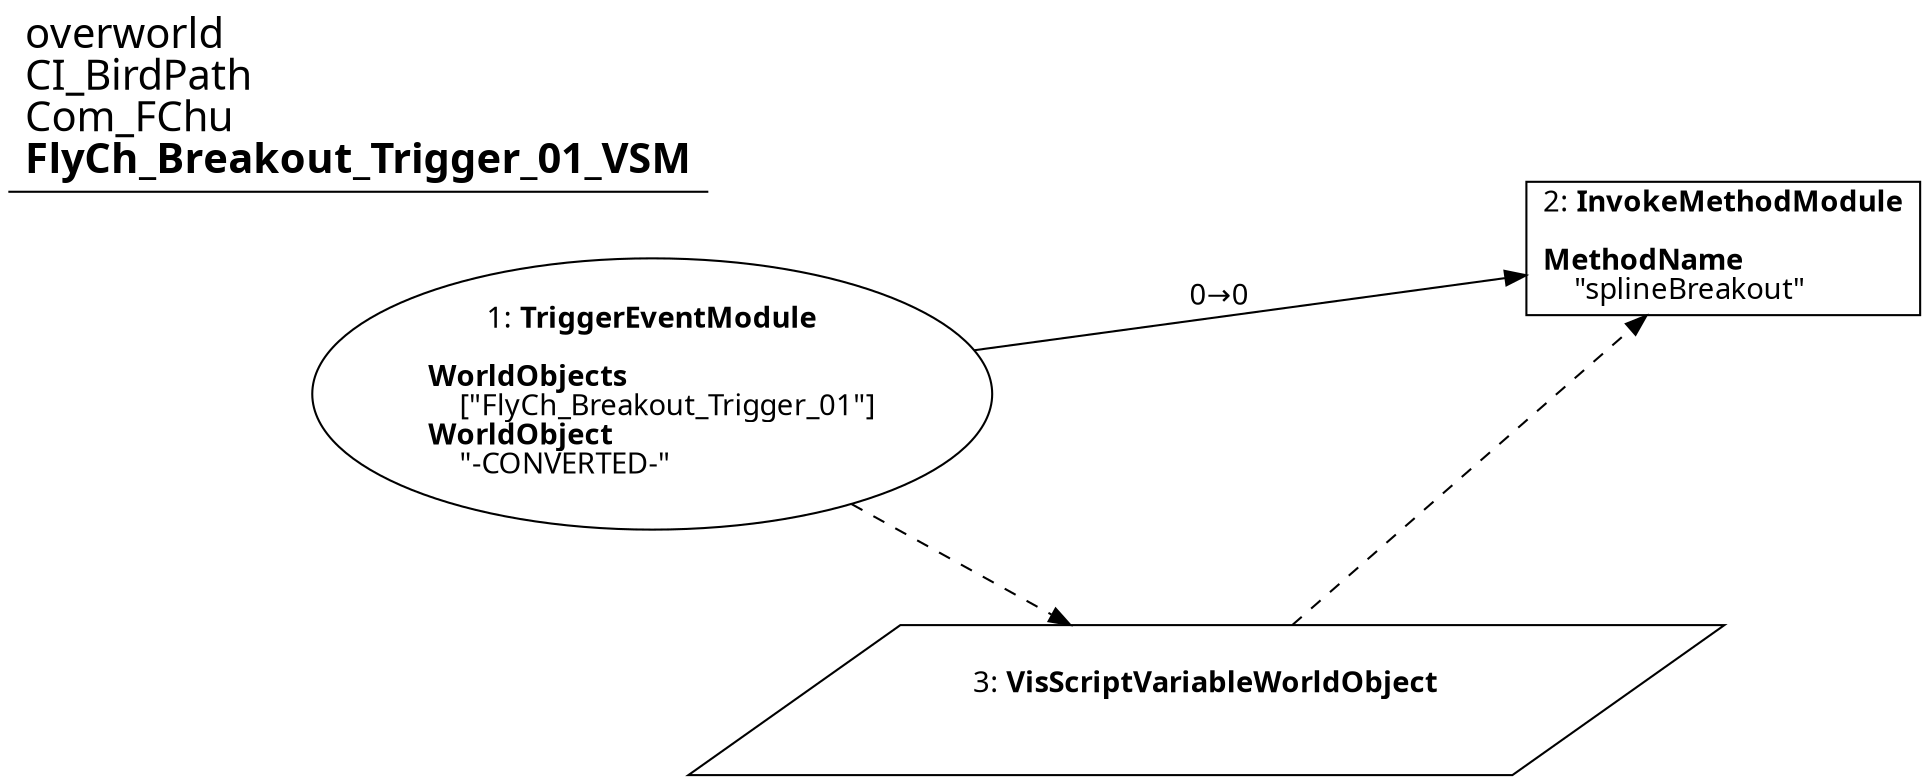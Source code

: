 digraph {
    layout = fdp;
    overlap = prism;
    sep = "+16";
    splines = spline;

    node [ shape = box ];

    graph [ fontname = "Segoe UI" ];
    node [ fontname = "Segoe UI" ];
    edge [ fontname = "Segoe UI" ];

    1 [ label = <1: <b>TriggerEventModule</b><br/><br/><b>WorldObjects</b><br align="left"/>    [&quot;FlyCh_Breakout_Trigger_01&quot;]<br align="left"/><b>WorldObject</b><br align="left"/>    &quot;-CONVERTED-&quot;<br align="left"/>> ];
    1 [ shape = oval ]
    1 [ pos = "0.15100001,-0.246!" ];
    1 -> 2 [ label = "0→0" ];
    1 -> 3 [ style = dashed ];

    2 [ label = <2: <b>InvokeMethodModule</b><br/><br/><b>MethodName</b><br align="left"/>    &quot;splineBreakout&quot;<br align="left"/>> ];
    2 [ pos = "0.61700004,-0.246!" ];
    3 -> 2 [ style = dashed ];

    3 [ label = <3: <b>VisScriptVariableWorldObject</b><br/><br/>> ];
    3 [ shape = parallelogram ]
    3 [ pos = "0.41900003,-0.41900003!" ];

    title [ pos = "0.15,-0.245!" ];
    title [ shape = underline ];
    title [ label = <<font point-size="20">overworld<br align="left"/>CI_BirdPath<br align="left"/>Com_FChu<br align="left"/><b>FlyCh_Breakout_Trigger_01_VSM</b><br align="left"/></font>> ];
}
